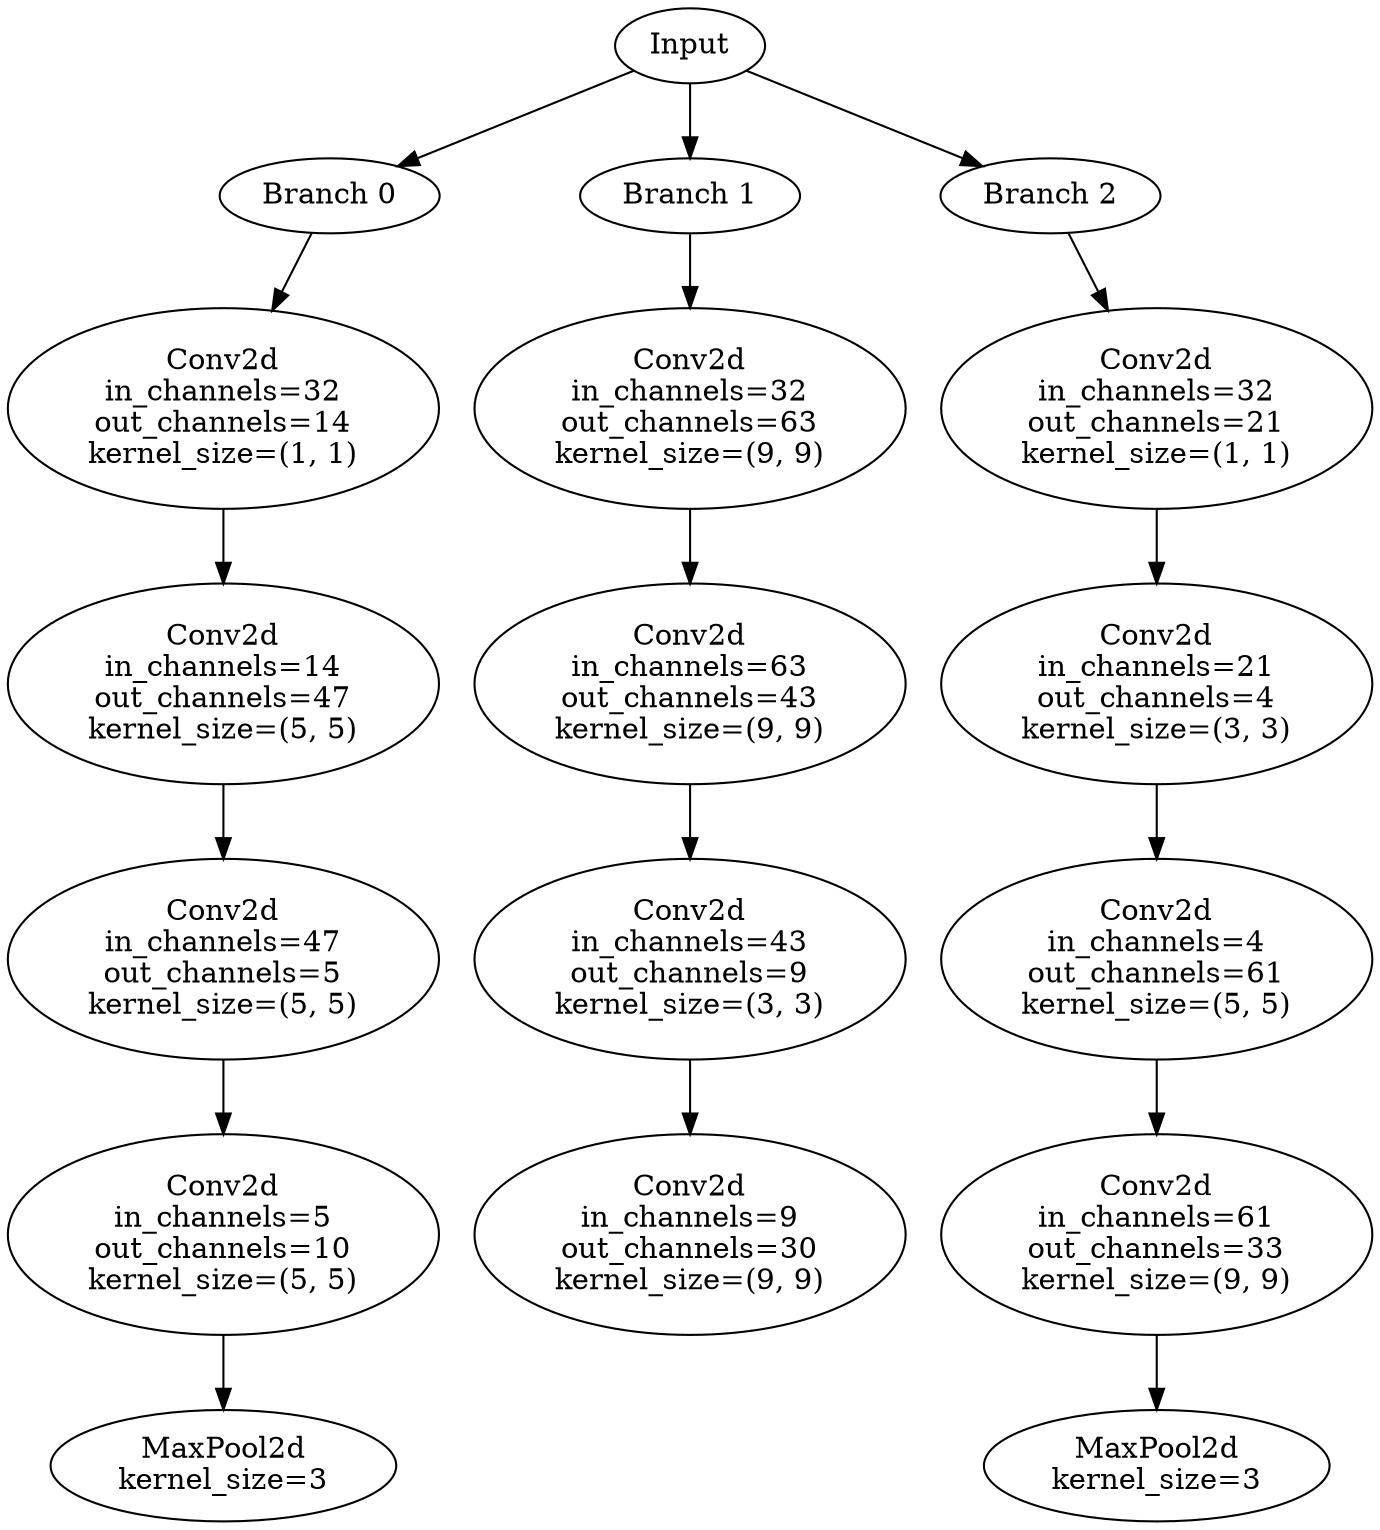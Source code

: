 // Inception Module - Coral 18
digraph {
	Input [label=Input]
	Branch_0 [label="Branch 0"]
	Input -> Branch_0
	Branch_0_Layer_0 [label="Conv2d
in_channels=32
out_channels=14
kernel_size=(1, 1)"]
	Branch_0 -> Branch_0_Layer_0
	Branch_0_Layer_1 [label="Conv2d
in_channels=14
out_channels=47
kernel_size=(5, 5)"]
	Branch_0_Layer_0 -> Branch_0_Layer_1
	Branch_0_Layer_2 [label="Conv2d
in_channels=47
out_channels=5
kernel_size=(5, 5)"]
	Branch_0_Layer_1 -> Branch_0_Layer_2
	Branch_0_Layer_3 [label="Conv2d
in_channels=5
out_channels=10
kernel_size=(5, 5)"]
	Branch_0_Layer_2 -> Branch_0_Layer_3
	Branch_0_Layer_4 [label="MaxPool2d
kernel_size=3"]
	Branch_0_Layer_3 -> Branch_0_Layer_4
	Branch_1 [label="Branch 1"]
	Input -> Branch_1
	Branch_1_Layer_0 [label="Conv2d
in_channels=32
out_channels=63
kernel_size=(9, 9)"]
	Branch_1 -> Branch_1_Layer_0
	Branch_1_Layer_1 [label="Conv2d
in_channels=63
out_channels=43
kernel_size=(9, 9)"]
	Branch_1_Layer_0 -> Branch_1_Layer_1
	Branch_1_Layer_2 [label="Conv2d
in_channels=43
out_channels=9
kernel_size=(3, 3)"]
	Branch_1_Layer_1 -> Branch_1_Layer_2
	Branch_1_Layer_3 [label="Conv2d
in_channels=9
out_channels=30
kernel_size=(9, 9)"]
	Branch_1_Layer_2 -> Branch_1_Layer_3
	Branch_2 [label="Branch 2"]
	Input -> Branch_2
	Branch_2_Layer_0 [label="Conv2d
in_channels=32
out_channels=21
kernel_size=(1, 1)"]
	Branch_2 -> Branch_2_Layer_0
	Branch_2_Layer_1 [label="Conv2d
in_channels=21
out_channels=4
kernel_size=(3, 3)"]
	Branch_2_Layer_0 -> Branch_2_Layer_1
	Branch_2_Layer_2 [label="Conv2d
in_channels=4
out_channels=61
kernel_size=(5, 5)"]
	Branch_2_Layer_1 -> Branch_2_Layer_2
	Branch_2_Layer_3 [label="Conv2d
in_channels=61
out_channels=33
kernel_size=(9, 9)"]
	Branch_2_Layer_2 -> Branch_2_Layer_3
	Branch_2_Layer_4 [label="MaxPool2d
kernel_size=3"]
	Branch_2_Layer_3 -> Branch_2_Layer_4
}

